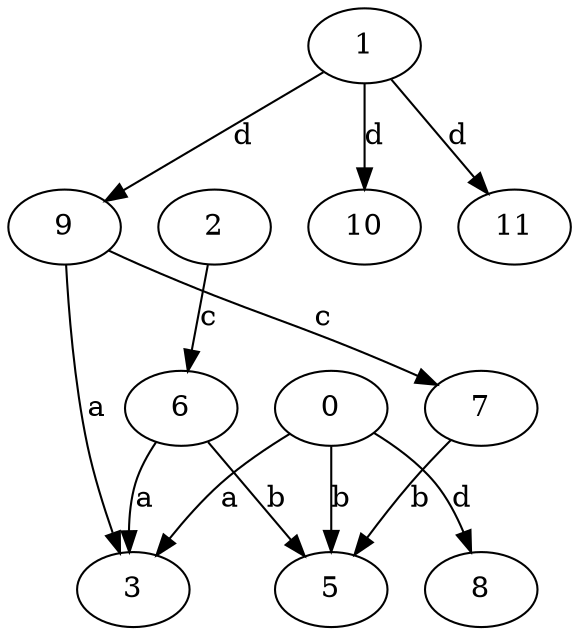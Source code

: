 strict digraph  {
1;
0;
2;
3;
5;
6;
7;
8;
9;
10;
11;
1 -> 9  [label=d];
1 -> 10  [label=d];
1 -> 11  [label=d];
0 -> 3  [label=a];
0 -> 5  [label=b];
0 -> 8  [label=d];
2 -> 6  [label=c];
6 -> 3  [label=a];
6 -> 5  [label=b];
7 -> 5  [label=b];
9 -> 3  [label=a];
9 -> 7  [label=c];
}
